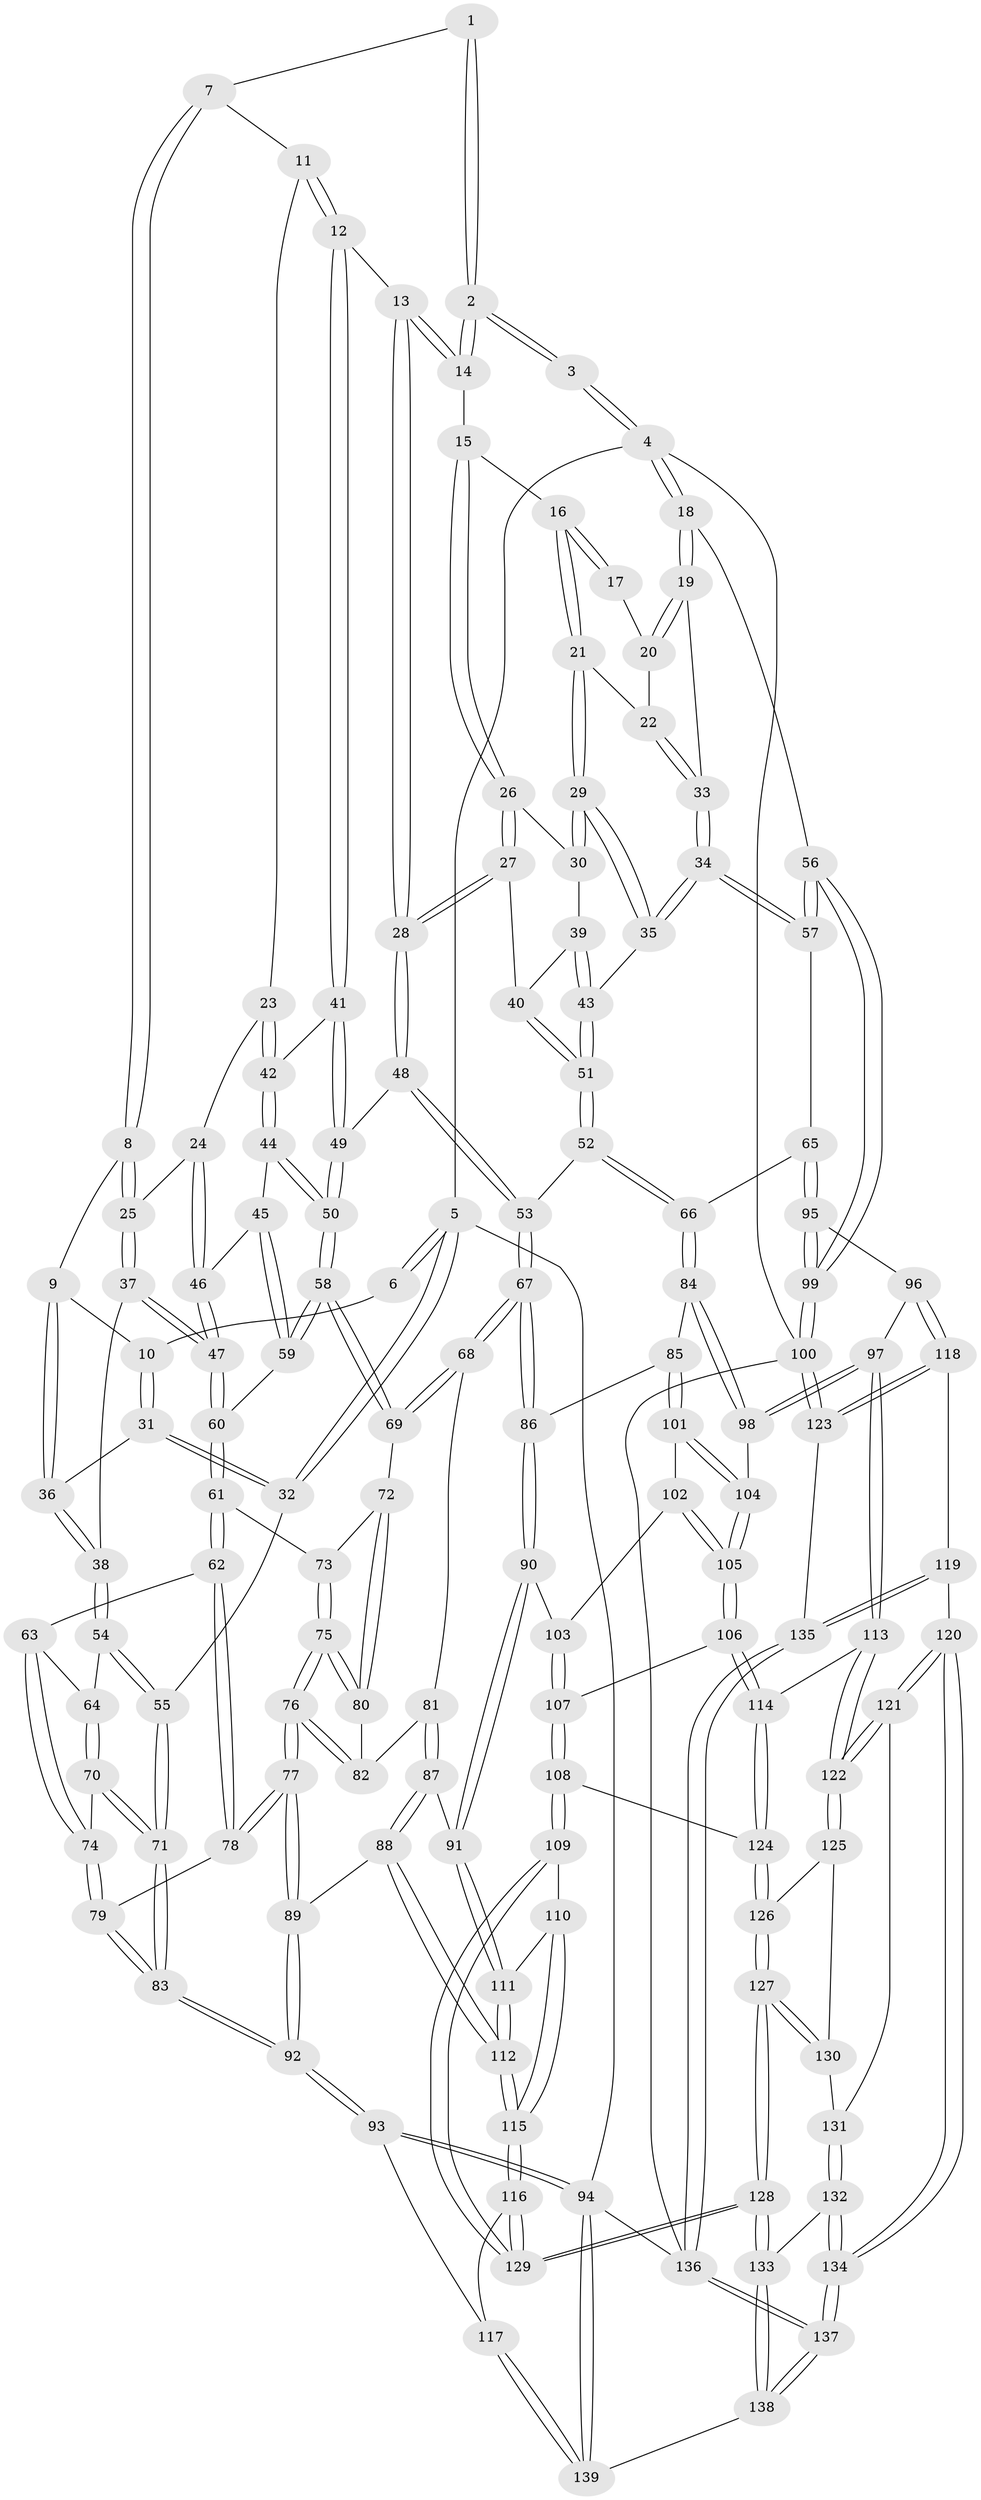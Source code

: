 // coarse degree distribution, {3: 0.09302325581395349, 8: 0.011627906976744186, 2: 0.011627906976744186, 4: 0.5, 6: 0.12790697674418605, 5: 0.2558139534883721}
// Generated by graph-tools (version 1.1) at 2025/42/03/06/25 10:42:27]
// undirected, 139 vertices, 344 edges
graph export_dot {
graph [start="1"]
  node [color=gray90,style=filled];
  1 [pos="+0.1381644323740647+0"];
  2 [pos="+0.5714857793251931+0"];
  3 [pos="+1+0"];
  4 [pos="+1+0"];
  5 [pos="+0+0"];
  6 [pos="+0.013545629468031811+0"];
  7 [pos="+0.17250096347527805+0"];
  8 [pos="+0.14947631197419983+0.099383853952487"];
  9 [pos="+0.09828903572332416+0.11849833126007492"];
  10 [pos="+0.057019055954360846+0.10290977532436019"];
  11 [pos="+0.29652587054268875+0.05872636723911411"];
  12 [pos="+0.4496664182538639+0.08237492437256384"];
  13 [pos="+0.47303731746149613+0.07622592297813137"];
  14 [pos="+0.5711484318745199+0"];
  15 [pos="+0.6962471254679033+0.044892699170835285"];
  16 [pos="+0.7604052134176966+0.07994781496638013"];
  17 [pos="+0.9004256177043727+0"];
  18 [pos="+1+0.17426646908650328"];
  19 [pos="+0.9898578522119905+0.16469532184172458"];
  20 [pos="+0.8998955517347985+0"];
  21 [pos="+0.770955259742186+0.09477764587464338"];
  22 [pos="+0.8745027827395013+0.10749787110620102"];
  23 [pos="+0.2490226503134058+0.13444280217937668"];
  24 [pos="+0.21239684894034902+0.14535152081756475"];
  25 [pos="+0.19645268920759343+0.14337359959082063"];
  26 [pos="+0.6764890950819037+0.12261807645110516"];
  27 [pos="+0.6006877730403327+0.17760327621740793"];
  28 [pos="+0.5167725356799047+0.17881513818394493"];
  29 [pos="+0.7684743796169293+0.18347086821825181"];
  30 [pos="+0.7101549354072889+0.160542482174621"];
  31 [pos="+0+0.11143650854429124"];
  32 [pos="+0+0.06835052886182233"];
  33 [pos="+0.8959488235002553+0.1745519569610456"];
  34 [pos="+0.8441092083192469+0.2416312015585461"];
  35 [pos="+0.7955025828705294+0.2294051778020274"];
  36 [pos="+0.06858151239597142+0.19992629034247636"];
  37 [pos="+0.15327493137646664+0.23492406361085805"];
  38 [pos="+0.07260929321824144+0.2397111913743563"];
  39 [pos="+0.6891560086475653+0.18837082000029712"];
  40 [pos="+0.647948302992257+0.2095460487011848"];
  41 [pos="+0.3360887320229366+0.17688172103270333"];
  42 [pos="+0.3293784252497717+0.18117222542380162"];
  43 [pos="+0.741477589313409+0.25474711252649956"];
  44 [pos="+0.320215506654717+0.23530839727926187"];
  45 [pos="+0.2656686019100163+0.2568447401631479"];
  46 [pos="+0.2613144184055876+0.2582925297989847"];
  47 [pos="+0.21571171539254552+0.314801732615325"];
  48 [pos="+0.5095174057363614+0.21864807543094733"];
  49 [pos="+0.45115254840196933+0.26333388808998937"];
  50 [pos="+0.40118378850634384+0.30891963311599374"];
  51 [pos="+0.6983030367692246+0.28066435767974945"];
  52 [pos="+0.6525297576478574+0.36703498315462596"];
  53 [pos="+0.5993319016427717+0.3572519414405507"];
  54 [pos="+0.04682747525220552+0.2717796548842281"];
  55 [pos="+0+0.28903199324048223"];
  56 [pos="+1+0.3410046848123021"];
  57 [pos="+0.8886516577528236+0.35792970108305505"];
  58 [pos="+0.3917179142097929+0.3471542049705401"];
  59 [pos="+0.35080974561052464+0.3415147857389542"];
  60 [pos="+0.21487412106973433+0.3296800563387365"];
  61 [pos="+0.2100005583336815+0.3392747804716847"];
  62 [pos="+0.15254411179030608+0.3683404021124931"];
  63 [pos="+0.11051825343976311+0.35790743347553877"];
  64 [pos="+0.08504999051694993+0.33864126102086234"];
  65 [pos="+0.8272031153325795+0.4484734704775712"];
  66 [pos="+0.7138618849221744+0.4403235498714673"];
  67 [pos="+0.4663605854127736+0.4596966064623497"];
  68 [pos="+0.4654739878673635+0.459272098600412"];
  69 [pos="+0.395828035790575+0.36970655157437976"];
  70 [pos="+0+0.4024087409208061"];
  71 [pos="+0+0.38405913366622585"];
  72 [pos="+0.31001998257401236+0.4203370791149097"];
  73 [pos="+0.23661113104875867+0.3824950126396711"];
  74 [pos="+0.05302280743601882+0.4388681324030951"];
  75 [pos="+0.23046177836273524+0.5084195972531336"];
  76 [pos="+0.21637117861767508+0.5330516994398848"];
  77 [pos="+0.18742556079578399+0.5674211332733159"];
  78 [pos="+0.14454595813840654+0.5064484767381136"];
  79 [pos="+0.06669288508299627+0.4783910711428651"];
  80 [pos="+0.3027458817625865+0.4541039503053747"];
  81 [pos="+0.3646699121593913+0.50360765265901"];
  82 [pos="+0.3603124753322813+0.5020818920861192"];
  83 [pos="+0+0.6516675021448116"];
  84 [pos="+0.6556064869862662+0.534504373258266"];
  85 [pos="+0.5893994783278846+0.5499712740071989"];
  86 [pos="+0.4879825335493453+0.5105444223507885"];
  87 [pos="+0.3430021031471382+0.5697649395236848"];
  88 [pos="+0.19951038664484402+0.6198900810983278"];
  89 [pos="+0.1883270576659947+0.6046335398220434"];
  90 [pos="+0.44304185211016844+0.6255433683643568"];
  91 [pos="+0.43797508596631596+0.6291822688547931"];
  92 [pos="+0+0.6623072758200043"];
  93 [pos="+0+0.845566758151098"];
  94 [pos="+0+1"];
  95 [pos="+0.8293069354445954+0.4530061455790692"];
  96 [pos="+0.8382684345225856+0.6465953989412409"];
  97 [pos="+0.7491012798387714+0.6568554200207339"];
  98 [pos="+0.6845212164935904+0.593401454169017"];
  99 [pos="+1+0.6388817385360835"];
  100 [pos="+1+0.711264667351751"];
  101 [pos="+0.5828813131636867+0.5914699239844098"];
  102 [pos="+0.5297854442671809+0.6452542276657066"];
  103 [pos="+0.4833671481731195+0.6427026295173489"];
  104 [pos="+0.6073055563827645+0.6752133746318844"];
  105 [pos="+0.6020478321543824+0.7118307180786635"];
  106 [pos="+0.602355419502876+0.7133470361046477"];
  107 [pos="+0.5306508892910635+0.7237576932852761"];
  108 [pos="+0.47358557065296925+0.7658216257435297"];
  109 [pos="+0.4559009558047084+0.7734797376392748"];
  110 [pos="+0.4244650086350795+0.709829266057804"];
  111 [pos="+0.4299781377532275+0.6431337977386292"];
  112 [pos="+0.21641355316926902+0.6718303251802937"];
  113 [pos="+0.6851421011576465+0.7325390912894567"];
  114 [pos="+0.6128835850830137+0.7243810462960626"];
  115 [pos="+0.22124287048194066+0.7624713319874797"];
  116 [pos="+0.20952021940853066+0.825680570192995"];
  117 [pos="+0.17303312338780397+0.8497450355132067"];
  118 [pos="+0.9163054246361825+0.7108322637741927"];
  119 [pos="+0.7959394767783945+0.8573335031770927"];
  120 [pos="+0.7868696225638867+0.8622202580119904"];
  121 [pos="+0.7364164948754613+0.8449400257637885"];
  122 [pos="+0.732057932685344+0.8400782492424983"];
  123 [pos="+1+0.7219714482511204"];
  124 [pos="+0.5881003888108944+0.7914188318793748"];
  125 [pos="+0.6323197528460391+0.8326486659455704"];
  126 [pos="+0.5877579305612053+0.7966118517060279"];
  127 [pos="+0.5041394324464751+0.9081887248035639"];
  128 [pos="+0.4420903389541059+0.9482695551969453"];
  129 [pos="+0.42294229211232337+0.9226779883814716"];
  130 [pos="+0.6022355674996461+0.8888926634086514"];
  131 [pos="+0.6649028814779149+0.9050054398288344"];
  132 [pos="+0.6563079606046659+0.955240276592479"];
  133 [pos="+0.44731902265603324+0.9756337697909783"];
  134 [pos="+0.7835705139748199+1"];
  135 [pos="+0.9405276604543927+0.9281285562088194"];
  136 [pos="+0.8635597337235995+1"];
  137 [pos="+0.8147071775693985+1"];
  138 [pos="+0.44949853111487137+1"];
  139 [pos="+0.17118066483908786+1"];
  1 -- 2;
  1 -- 2;
  1 -- 7;
  2 -- 3;
  2 -- 3;
  2 -- 14;
  2 -- 14;
  3 -- 4;
  3 -- 4;
  4 -- 5;
  4 -- 18;
  4 -- 18;
  4 -- 100;
  5 -- 6;
  5 -- 6;
  5 -- 32;
  5 -- 32;
  5 -- 94;
  6 -- 10;
  7 -- 8;
  7 -- 8;
  7 -- 11;
  8 -- 9;
  8 -- 25;
  8 -- 25;
  9 -- 10;
  9 -- 36;
  9 -- 36;
  10 -- 31;
  10 -- 31;
  11 -- 12;
  11 -- 12;
  11 -- 23;
  12 -- 13;
  12 -- 41;
  12 -- 41;
  13 -- 14;
  13 -- 14;
  13 -- 28;
  13 -- 28;
  14 -- 15;
  15 -- 16;
  15 -- 26;
  15 -- 26;
  16 -- 17;
  16 -- 17;
  16 -- 21;
  16 -- 21;
  17 -- 20;
  18 -- 19;
  18 -- 19;
  18 -- 56;
  19 -- 20;
  19 -- 20;
  19 -- 33;
  20 -- 22;
  21 -- 22;
  21 -- 29;
  21 -- 29;
  22 -- 33;
  22 -- 33;
  23 -- 24;
  23 -- 42;
  23 -- 42;
  24 -- 25;
  24 -- 46;
  24 -- 46;
  25 -- 37;
  25 -- 37;
  26 -- 27;
  26 -- 27;
  26 -- 30;
  27 -- 28;
  27 -- 28;
  27 -- 40;
  28 -- 48;
  28 -- 48;
  29 -- 30;
  29 -- 30;
  29 -- 35;
  29 -- 35;
  30 -- 39;
  31 -- 32;
  31 -- 32;
  31 -- 36;
  32 -- 55;
  33 -- 34;
  33 -- 34;
  34 -- 35;
  34 -- 35;
  34 -- 57;
  34 -- 57;
  35 -- 43;
  36 -- 38;
  36 -- 38;
  37 -- 38;
  37 -- 47;
  37 -- 47;
  38 -- 54;
  38 -- 54;
  39 -- 40;
  39 -- 43;
  39 -- 43;
  40 -- 51;
  40 -- 51;
  41 -- 42;
  41 -- 49;
  41 -- 49;
  42 -- 44;
  42 -- 44;
  43 -- 51;
  43 -- 51;
  44 -- 45;
  44 -- 50;
  44 -- 50;
  45 -- 46;
  45 -- 59;
  45 -- 59;
  46 -- 47;
  46 -- 47;
  47 -- 60;
  47 -- 60;
  48 -- 49;
  48 -- 53;
  48 -- 53;
  49 -- 50;
  49 -- 50;
  50 -- 58;
  50 -- 58;
  51 -- 52;
  51 -- 52;
  52 -- 53;
  52 -- 66;
  52 -- 66;
  53 -- 67;
  53 -- 67;
  54 -- 55;
  54 -- 55;
  54 -- 64;
  55 -- 71;
  55 -- 71;
  56 -- 57;
  56 -- 57;
  56 -- 99;
  56 -- 99;
  57 -- 65;
  58 -- 59;
  58 -- 59;
  58 -- 69;
  58 -- 69;
  59 -- 60;
  60 -- 61;
  60 -- 61;
  61 -- 62;
  61 -- 62;
  61 -- 73;
  62 -- 63;
  62 -- 78;
  62 -- 78;
  63 -- 64;
  63 -- 74;
  63 -- 74;
  64 -- 70;
  64 -- 70;
  65 -- 66;
  65 -- 95;
  65 -- 95;
  66 -- 84;
  66 -- 84;
  67 -- 68;
  67 -- 68;
  67 -- 86;
  67 -- 86;
  68 -- 69;
  68 -- 69;
  68 -- 81;
  69 -- 72;
  70 -- 71;
  70 -- 71;
  70 -- 74;
  71 -- 83;
  71 -- 83;
  72 -- 73;
  72 -- 80;
  72 -- 80;
  73 -- 75;
  73 -- 75;
  74 -- 79;
  74 -- 79;
  75 -- 76;
  75 -- 76;
  75 -- 80;
  75 -- 80;
  76 -- 77;
  76 -- 77;
  76 -- 82;
  76 -- 82;
  77 -- 78;
  77 -- 78;
  77 -- 89;
  77 -- 89;
  78 -- 79;
  79 -- 83;
  79 -- 83;
  80 -- 82;
  81 -- 82;
  81 -- 87;
  81 -- 87;
  83 -- 92;
  83 -- 92;
  84 -- 85;
  84 -- 98;
  84 -- 98;
  85 -- 86;
  85 -- 101;
  85 -- 101;
  86 -- 90;
  86 -- 90;
  87 -- 88;
  87 -- 88;
  87 -- 91;
  88 -- 89;
  88 -- 112;
  88 -- 112;
  89 -- 92;
  89 -- 92;
  90 -- 91;
  90 -- 91;
  90 -- 103;
  91 -- 111;
  91 -- 111;
  92 -- 93;
  92 -- 93;
  93 -- 94;
  93 -- 94;
  93 -- 117;
  94 -- 139;
  94 -- 139;
  94 -- 136;
  95 -- 96;
  95 -- 99;
  95 -- 99;
  96 -- 97;
  96 -- 118;
  96 -- 118;
  97 -- 98;
  97 -- 98;
  97 -- 113;
  97 -- 113;
  98 -- 104;
  99 -- 100;
  99 -- 100;
  100 -- 123;
  100 -- 123;
  100 -- 136;
  101 -- 102;
  101 -- 104;
  101 -- 104;
  102 -- 103;
  102 -- 105;
  102 -- 105;
  103 -- 107;
  103 -- 107;
  104 -- 105;
  104 -- 105;
  105 -- 106;
  105 -- 106;
  106 -- 107;
  106 -- 114;
  106 -- 114;
  107 -- 108;
  107 -- 108;
  108 -- 109;
  108 -- 109;
  108 -- 124;
  109 -- 110;
  109 -- 129;
  109 -- 129;
  110 -- 111;
  110 -- 115;
  110 -- 115;
  111 -- 112;
  111 -- 112;
  112 -- 115;
  112 -- 115;
  113 -- 114;
  113 -- 122;
  113 -- 122;
  114 -- 124;
  114 -- 124;
  115 -- 116;
  115 -- 116;
  116 -- 117;
  116 -- 129;
  116 -- 129;
  117 -- 139;
  117 -- 139;
  118 -- 119;
  118 -- 123;
  118 -- 123;
  119 -- 120;
  119 -- 135;
  119 -- 135;
  120 -- 121;
  120 -- 121;
  120 -- 134;
  120 -- 134;
  121 -- 122;
  121 -- 122;
  121 -- 131;
  122 -- 125;
  122 -- 125;
  123 -- 135;
  124 -- 126;
  124 -- 126;
  125 -- 126;
  125 -- 130;
  126 -- 127;
  126 -- 127;
  127 -- 128;
  127 -- 128;
  127 -- 130;
  127 -- 130;
  128 -- 129;
  128 -- 129;
  128 -- 133;
  128 -- 133;
  130 -- 131;
  131 -- 132;
  131 -- 132;
  132 -- 133;
  132 -- 134;
  132 -- 134;
  133 -- 138;
  133 -- 138;
  134 -- 137;
  134 -- 137;
  135 -- 136;
  135 -- 136;
  136 -- 137;
  136 -- 137;
  137 -- 138;
  137 -- 138;
  138 -- 139;
}
